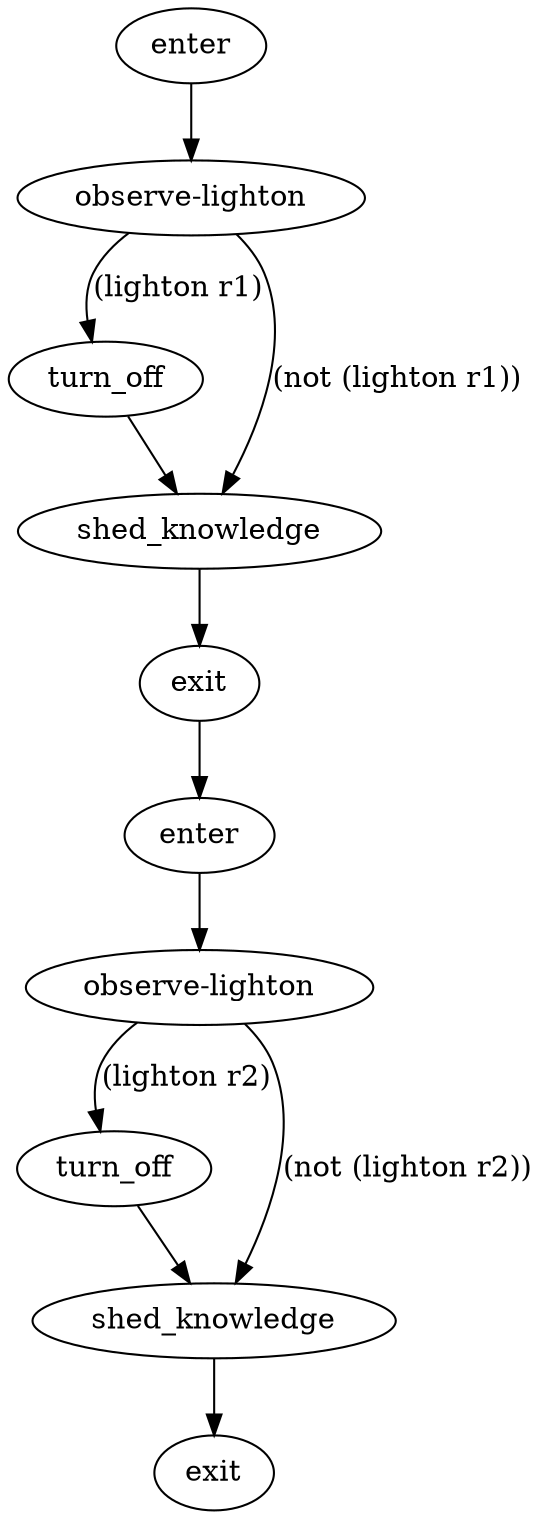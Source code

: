 digraph plan_0 {
0[ label="enter" style="fill: #7f7; "];
1[ label="observe-lighton" style="fill: #fff; "];
2[ label="turn_off" style="fill: #fff; "];
3[ label="shed_knowledge" style="fill: #fff; "];
4[ label="exit" style="fill: #fff; "];
5[ label="enter" style="fill: #fff; "];
6[ label="observe-lighton" style="fill: #fff; "];
7[ label="turn_off" style="fill: #fff; "];
8[ label="shed_knowledge" style="fill: #fff; "];
9[ label="exit" style="fill: #fff; "];
"0" -> "1"
"1" -> "3" [ label="(not (lighton r1))" ];
"1" -> "2" [ label="(lighton r1)" ];
"2" -> "3"
"3" -> "4"
"4" -> "5"
"5" -> "6"
"6" -> "8" [ label="(not (lighton r2))" ];
"6" -> "7" [ label="(lighton r2)" ];
"7" -> "8"
"8" -> "9"
}

